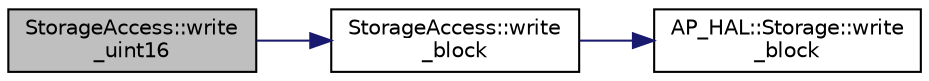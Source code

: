 digraph "StorageAccess::write_uint16"
{
 // INTERACTIVE_SVG=YES
  edge [fontname="Helvetica",fontsize="10",labelfontname="Helvetica",labelfontsize="10"];
  node [fontname="Helvetica",fontsize="10",shape=record];
  rankdir="LR";
  Node1 [label="StorageAccess::write\l_uint16",height=0.2,width=0.4,color="black", fillcolor="grey75", style="filled", fontcolor="black"];
  Node1 -> Node2 [color="midnightblue",fontsize="10",style="solid",fontname="Helvetica"];
  Node2 [label="StorageAccess::write\l_block",height=0.2,width=0.4,color="black", fillcolor="white", style="filled",URL="$classStorageAccess.html#aa527b50188a7138b173defe07b9b7bf6"];
  Node2 -> Node3 [color="midnightblue",fontsize="10",style="solid",fontname="Helvetica"];
  Node3 [label="AP_HAL::Storage::write\l_block",height=0.2,width=0.4,color="black", fillcolor="white", style="filled",URL="$classAP__HAL_1_1Storage.html#a9de79ab93ea4374bd3d1583e28620d2e"];
}
